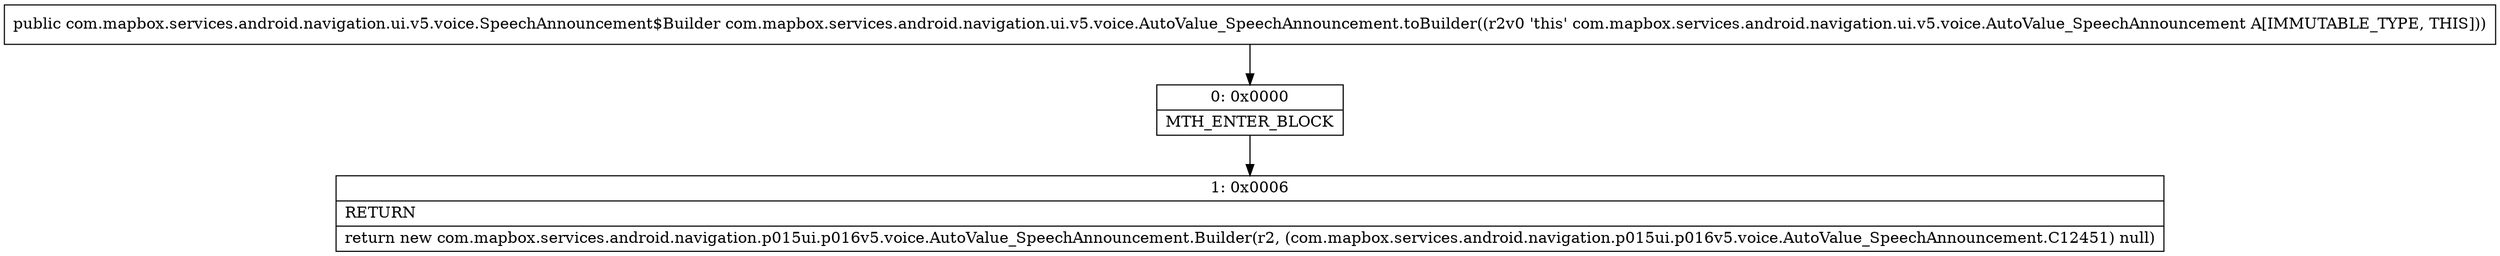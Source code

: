digraph "CFG forcom.mapbox.services.android.navigation.ui.v5.voice.AutoValue_SpeechAnnouncement.toBuilder()Lcom\/mapbox\/services\/android\/navigation\/ui\/v5\/voice\/SpeechAnnouncement$Builder;" {
Node_0 [shape=record,label="{0\:\ 0x0000|MTH_ENTER_BLOCK\l}"];
Node_1 [shape=record,label="{1\:\ 0x0006|RETURN\l|return new com.mapbox.services.android.navigation.p015ui.p016v5.voice.AutoValue_SpeechAnnouncement.Builder(r2, (com.mapbox.services.android.navigation.p015ui.p016v5.voice.AutoValue_SpeechAnnouncement.C12451) null)\l}"];
MethodNode[shape=record,label="{public com.mapbox.services.android.navigation.ui.v5.voice.SpeechAnnouncement$Builder com.mapbox.services.android.navigation.ui.v5.voice.AutoValue_SpeechAnnouncement.toBuilder((r2v0 'this' com.mapbox.services.android.navigation.ui.v5.voice.AutoValue_SpeechAnnouncement A[IMMUTABLE_TYPE, THIS])) }"];
MethodNode -> Node_0;
Node_0 -> Node_1;
}

